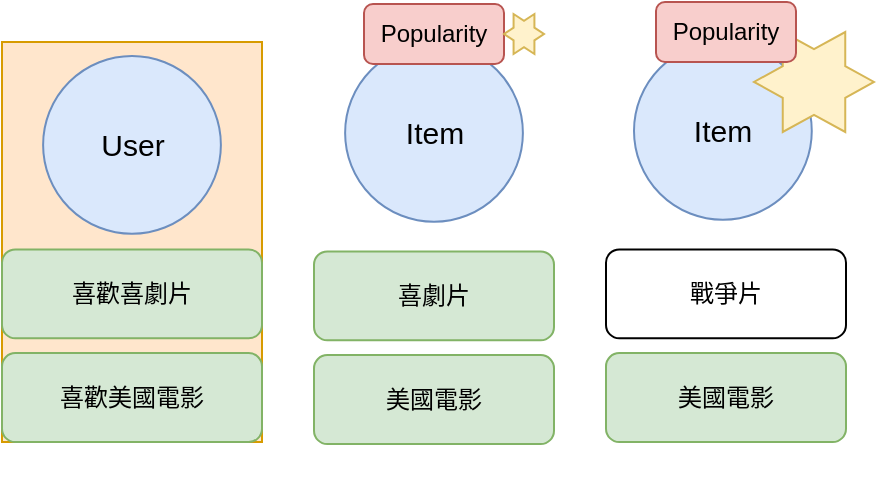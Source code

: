 <mxfile version="14.6.11" type="github">
  <diagram id="nuZb1Sd50eIRU1UU2csQ" name="Page-1">
    <mxGraphModel dx="1038" dy="575" grid="0" gridSize="10" guides="1" tooltips="1" connect="1" arrows="1" fold="1" page="1" pageScale="1" pageWidth="827" pageHeight="1169" math="0" shadow="0">
      <root>
        <mxCell id="0" />
        <mxCell id="1" parent="0" />
        <mxCell id="OtbViCh2yMkG_ht-pfwi-12" value="" style="group;fontSize=15;" vertex="1" connectable="0" parent="1">
          <mxGeometry x="493" y="449" width="134" height="224.44" as="geometry" />
        </mxCell>
        <mxCell id="OtbViCh2yMkG_ht-pfwi-7" value="&lt;font style=&quot;font-size: 15px&quot;&gt;Item&lt;/font&gt;" style="ellipse;whiteSpace=wrap;html=1;aspect=fixed;fillColor=#dae8fc;strokeColor=#6c8ebf;" vertex="1" parent="OtbViCh2yMkG_ht-pfwi-12">
          <mxGeometry x="14.0" width="88.889" height="88.889" as="geometry" />
        </mxCell>
        <mxCell id="OtbViCh2yMkG_ht-pfwi-8" value="戰爭片" style="rounded=1;whiteSpace=wrap;html=1;" vertex="1" parent="OtbViCh2yMkG_ht-pfwi-12">
          <mxGeometry y="103.704" width="120.0" height="44.444" as="geometry" />
        </mxCell>
        <mxCell id="OtbViCh2yMkG_ht-pfwi-9" value="美國電影" style="rounded=1;whiteSpace=wrap;html=1;fillColor=#d5e8d4;strokeColor=#82b366;" vertex="1" parent="OtbViCh2yMkG_ht-pfwi-12">
          <mxGeometry y="155.556" width="120.0" height="44.444" as="geometry" />
        </mxCell>
        <mxCell id="OtbViCh2yMkG_ht-pfwi-20" value="" style="verticalLabelPosition=bottom;verticalAlign=top;html=1;shape=mxgraph.basic.6_point_star;fontSize=15;fillColor=#fff2cc;strokeColor=#d6b656;" vertex="1" parent="OtbViCh2yMkG_ht-pfwi-12">
          <mxGeometry x="74" y="-5" width="60" height="50" as="geometry" />
        </mxCell>
        <mxCell id="OtbViCh2yMkG_ht-pfwi-22" value="Popularity" style="rounded=1;whiteSpace=wrap;html=1;fillColor=#f8cecc;strokeColor=#b85450;" vertex="1" parent="1">
          <mxGeometry x="518" y="429.0" width="70" height="30" as="geometry" />
        </mxCell>
        <mxCell id="OtbViCh2yMkG_ht-pfwi-10" value="" style="group;fontSize=15;fillColor=#ffe6cc;strokeColor=#d79b00;" vertex="1" connectable="0" parent="1">
          <mxGeometry x="191" y="449" width="130" height="200" as="geometry" />
        </mxCell>
        <mxCell id="OtbViCh2yMkG_ht-pfwi-1" value="&lt;font style=&quot;font-size: 15px&quot;&gt;User&lt;/font&gt;" style="ellipse;whiteSpace=wrap;html=1;aspect=fixed;fillColor=#dae8fc;strokeColor=#6c8ebf;" vertex="1" parent="OtbViCh2yMkG_ht-pfwi-10">
          <mxGeometry x="20.557" y="7" width="88.889" height="88.889" as="geometry" />
        </mxCell>
        <mxCell id="OtbViCh2yMkG_ht-pfwi-2" value="喜歡喜劇片" style="rounded=1;whiteSpace=wrap;html=1;fillColor=#d5e8d4;strokeColor=#82b366;" vertex="1" parent="OtbViCh2yMkG_ht-pfwi-10">
          <mxGeometry y="103.704" width="130" height="44.444" as="geometry" />
        </mxCell>
        <mxCell id="OtbViCh2yMkG_ht-pfwi-3" value="喜歡美國電影" style="rounded=1;whiteSpace=wrap;html=1;fillColor=#d5e8d4;strokeColor=#82b366;" vertex="1" parent="OtbViCh2yMkG_ht-pfwi-10">
          <mxGeometry y="155.556" width="130" height="44.444" as="geometry" />
        </mxCell>
        <mxCell id="OtbViCh2yMkG_ht-pfwi-11" value="" style="group" vertex="1" connectable="0" parent="1">
          <mxGeometry x="347" y="450" width="120" height="200" as="geometry" />
        </mxCell>
        <mxCell id="OtbViCh2yMkG_ht-pfwi-4" value="Item" style="ellipse;whiteSpace=wrap;html=1;aspect=fixed;fillColor=#dae8fc;strokeColor=#6c8ebf;fontSize=15;" vertex="1" parent="OtbViCh2yMkG_ht-pfwi-11">
          <mxGeometry x="15.56" width="88.889" height="88.889" as="geometry" />
        </mxCell>
        <mxCell id="OtbViCh2yMkG_ht-pfwi-5" value="喜劇片" style="rounded=1;whiteSpace=wrap;html=1;fillColor=#d5e8d4;strokeColor=#82b366;" vertex="1" parent="OtbViCh2yMkG_ht-pfwi-11">
          <mxGeometry y="103.704" width="120" height="44.444" as="geometry" />
        </mxCell>
        <mxCell id="OtbViCh2yMkG_ht-pfwi-6" value="美國電影" style="rounded=1;whiteSpace=wrap;html=1;fillColor=#d5e8d4;strokeColor=#82b366;" vertex="1" parent="OtbViCh2yMkG_ht-pfwi-11">
          <mxGeometry y="155.556" width="120" height="44.444" as="geometry" />
        </mxCell>
        <mxCell id="OtbViCh2yMkG_ht-pfwi-17" value="Popularity" style="rounded=1;whiteSpace=wrap;html=1;fillColor=#f8cecc;strokeColor=#b85450;" vertex="1" parent="1">
          <mxGeometry x="372" y="430.0" width="70" height="30" as="geometry" />
        </mxCell>
        <mxCell id="OtbViCh2yMkG_ht-pfwi-23" value="" style="verticalLabelPosition=bottom;verticalAlign=top;html=1;shape=mxgraph.basic.6_point_star;fontSize=15;fillColor=#fff2cc;strokeColor=#d6b656;" vertex="1" parent="1">
          <mxGeometry x="442" y="435" width="20" height="20" as="geometry" />
        </mxCell>
      </root>
    </mxGraphModel>
  </diagram>
</mxfile>
